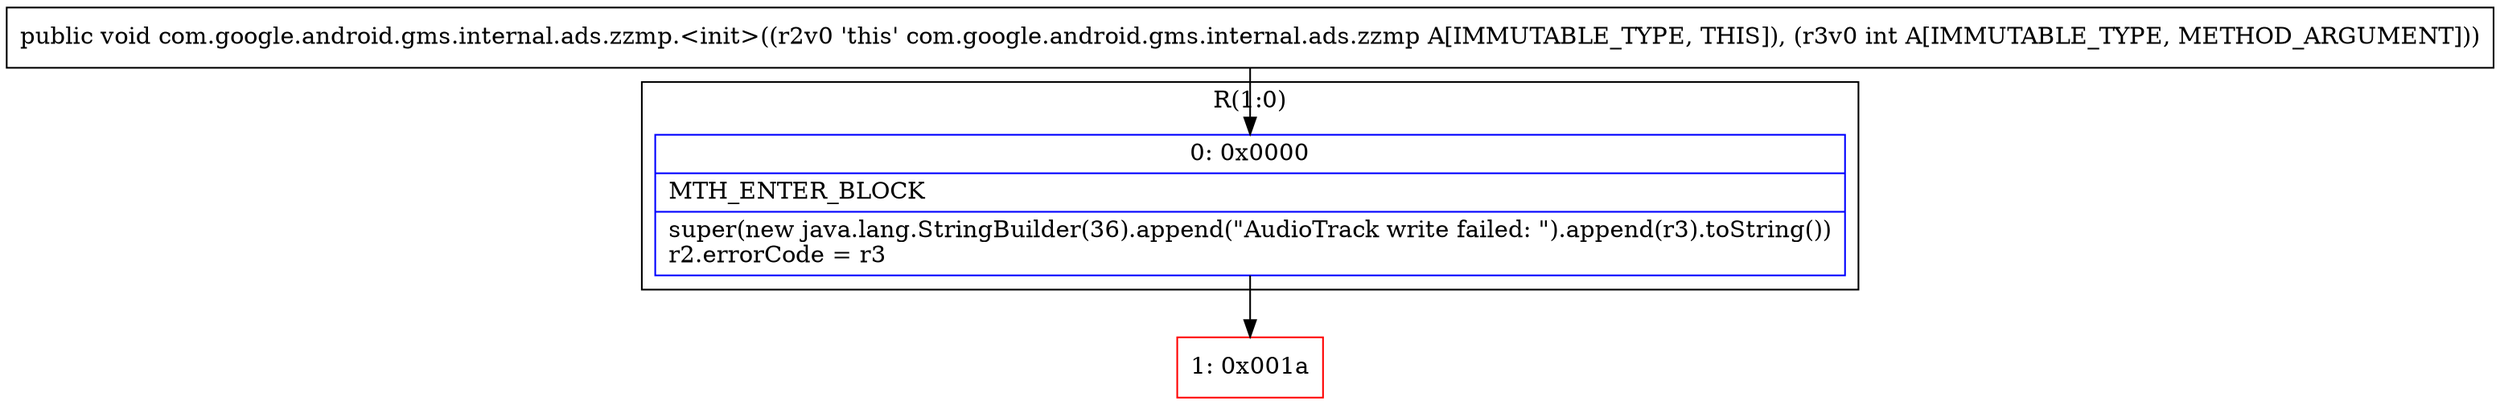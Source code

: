 digraph "CFG forcom.google.android.gms.internal.ads.zzmp.\<init\>(I)V" {
subgraph cluster_Region_1114559789 {
label = "R(1:0)";
node [shape=record,color=blue];
Node_0 [shape=record,label="{0\:\ 0x0000|MTH_ENTER_BLOCK\l|super(new java.lang.StringBuilder(36).append(\"AudioTrack write failed: \").append(r3).toString())\lr2.errorCode = r3\l}"];
}
Node_1 [shape=record,color=red,label="{1\:\ 0x001a}"];
MethodNode[shape=record,label="{public void com.google.android.gms.internal.ads.zzmp.\<init\>((r2v0 'this' com.google.android.gms.internal.ads.zzmp A[IMMUTABLE_TYPE, THIS]), (r3v0 int A[IMMUTABLE_TYPE, METHOD_ARGUMENT])) }"];
MethodNode -> Node_0;
Node_0 -> Node_1;
}

